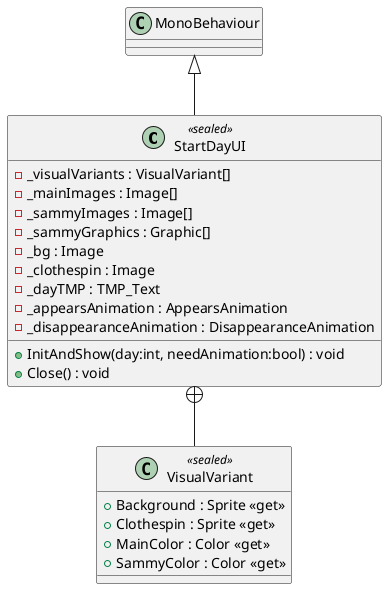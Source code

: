 @startuml
class StartDayUI <<sealed>> {
    - _visualVariants : VisualVariant[]
    - _mainImages : Image[]
    - _sammyImages : Image[]
    - _sammyGraphics : Graphic[]
    - _bg : Image
    - _clothespin : Image
    - _dayTMP : TMP_Text
    - _appearsAnimation : AppearsAnimation
    - _disappearanceAnimation : DisappearanceAnimation
    + InitAndShow(day:int, needAnimation:bool) : void
    + Close() : void
}
class VisualVariant <<sealed>> {
    + Background : Sprite <<get>>
    + Clothespin : Sprite <<get>>
    + MainColor : Color <<get>>
    + SammyColor : Color <<get>>
}
MonoBehaviour <|-- StartDayUI
StartDayUI +-- VisualVariant
@enduml
